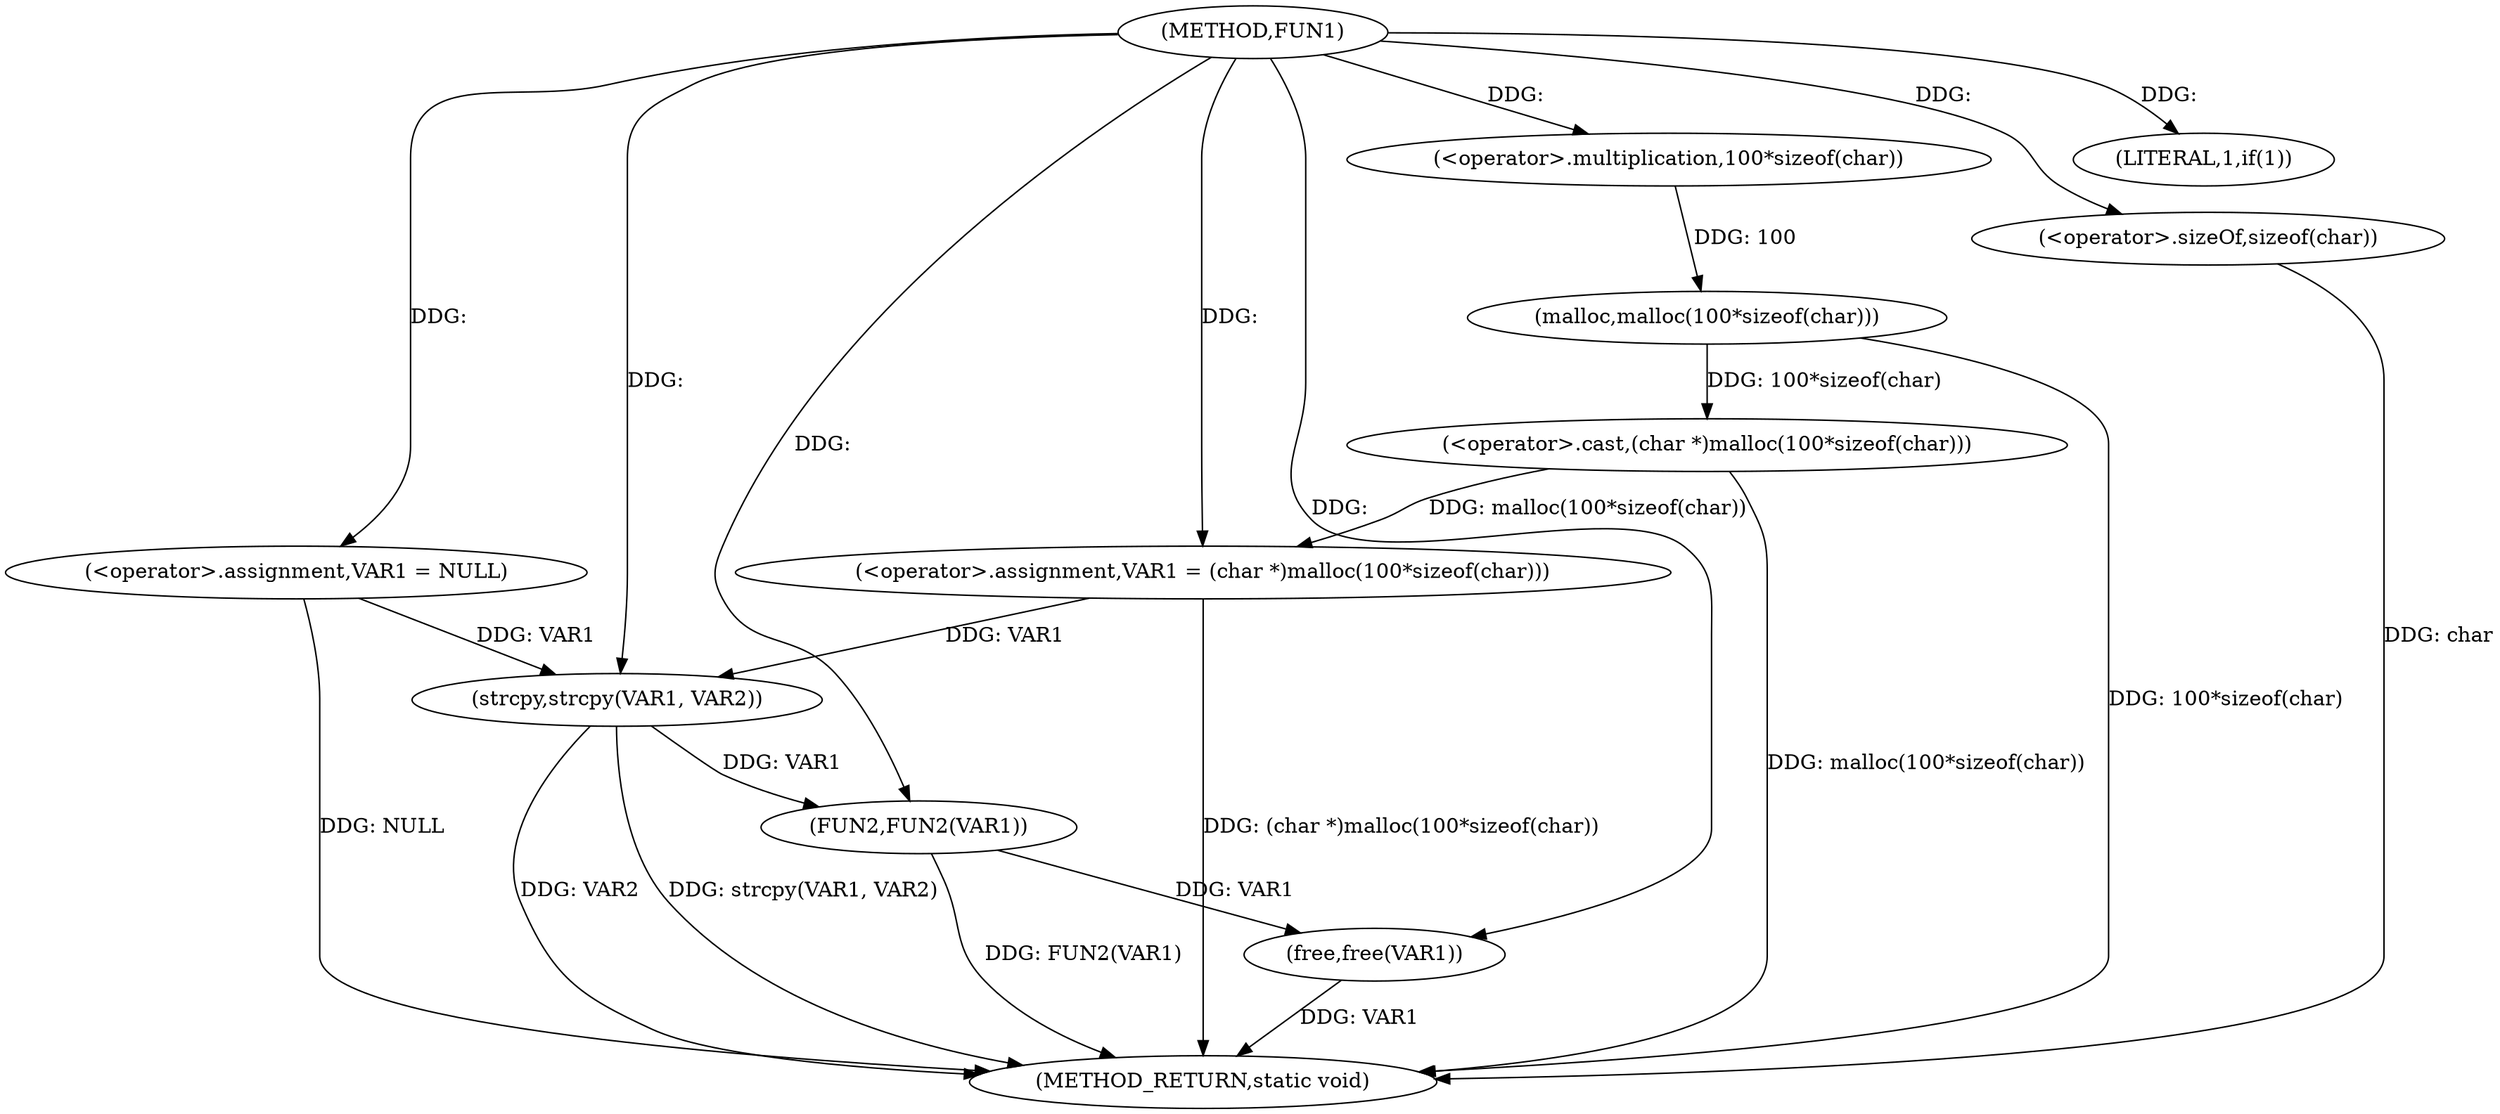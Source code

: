 digraph FUN1 {  
"1000100" [label = "(METHOD,FUN1)" ]
"1000127" [label = "(METHOD_RETURN,static void)" ]
"1000103" [label = "(<operator>.assignment,VAR1 = NULL)" ]
"1000107" [label = "(LITERAL,1,if(1))" ]
"1000109" [label = "(<operator>.assignment,VAR1 = (char *)malloc(100*sizeof(char)))" ]
"1000111" [label = "(<operator>.cast,(char *)malloc(100*sizeof(char)))" ]
"1000113" [label = "(malloc,malloc(100*sizeof(char)))" ]
"1000114" [label = "(<operator>.multiplication,100*sizeof(char))" ]
"1000116" [label = "(<operator>.sizeOf,sizeof(char))" ]
"1000120" [label = "(strcpy,strcpy(VAR1, VAR2))" ]
"1000123" [label = "(FUN2,FUN2(VAR1))" ]
"1000125" [label = "(free,free(VAR1))" ]
  "1000116" -> "1000127"  [ label = "DDG: char"] 
  "1000125" -> "1000127"  [ label = "DDG: VAR1"] 
  "1000103" -> "1000127"  [ label = "DDG: NULL"] 
  "1000113" -> "1000127"  [ label = "DDG: 100*sizeof(char)"] 
  "1000123" -> "1000127"  [ label = "DDG: FUN2(VAR1)"] 
  "1000120" -> "1000127"  [ label = "DDG: VAR2"] 
  "1000111" -> "1000127"  [ label = "DDG: malloc(100*sizeof(char))"] 
  "1000120" -> "1000127"  [ label = "DDG: strcpy(VAR1, VAR2)"] 
  "1000109" -> "1000127"  [ label = "DDG: (char *)malloc(100*sizeof(char))"] 
  "1000100" -> "1000103"  [ label = "DDG: "] 
  "1000100" -> "1000107"  [ label = "DDG: "] 
  "1000111" -> "1000109"  [ label = "DDG: malloc(100*sizeof(char))"] 
  "1000100" -> "1000109"  [ label = "DDG: "] 
  "1000113" -> "1000111"  [ label = "DDG: 100*sizeof(char)"] 
  "1000114" -> "1000113"  [ label = "DDG: 100"] 
  "1000100" -> "1000114"  [ label = "DDG: "] 
  "1000100" -> "1000116"  [ label = "DDG: "] 
  "1000103" -> "1000120"  [ label = "DDG: VAR1"] 
  "1000109" -> "1000120"  [ label = "DDG: VAR1"] 
  "1000100" -> "1000120"  [ label = "DDG: "] 
  "1000120" -> "1000123"  [ label = "DDG: VAR1"] 
  "1000100" -> "1000123"  [ label = "DDG: "] 
  "1000123" -> "1000125"  [ label = "DDG: VAR1"] 
  "1000100" -> "1000125"  [ label = "DDG: "] 
}
